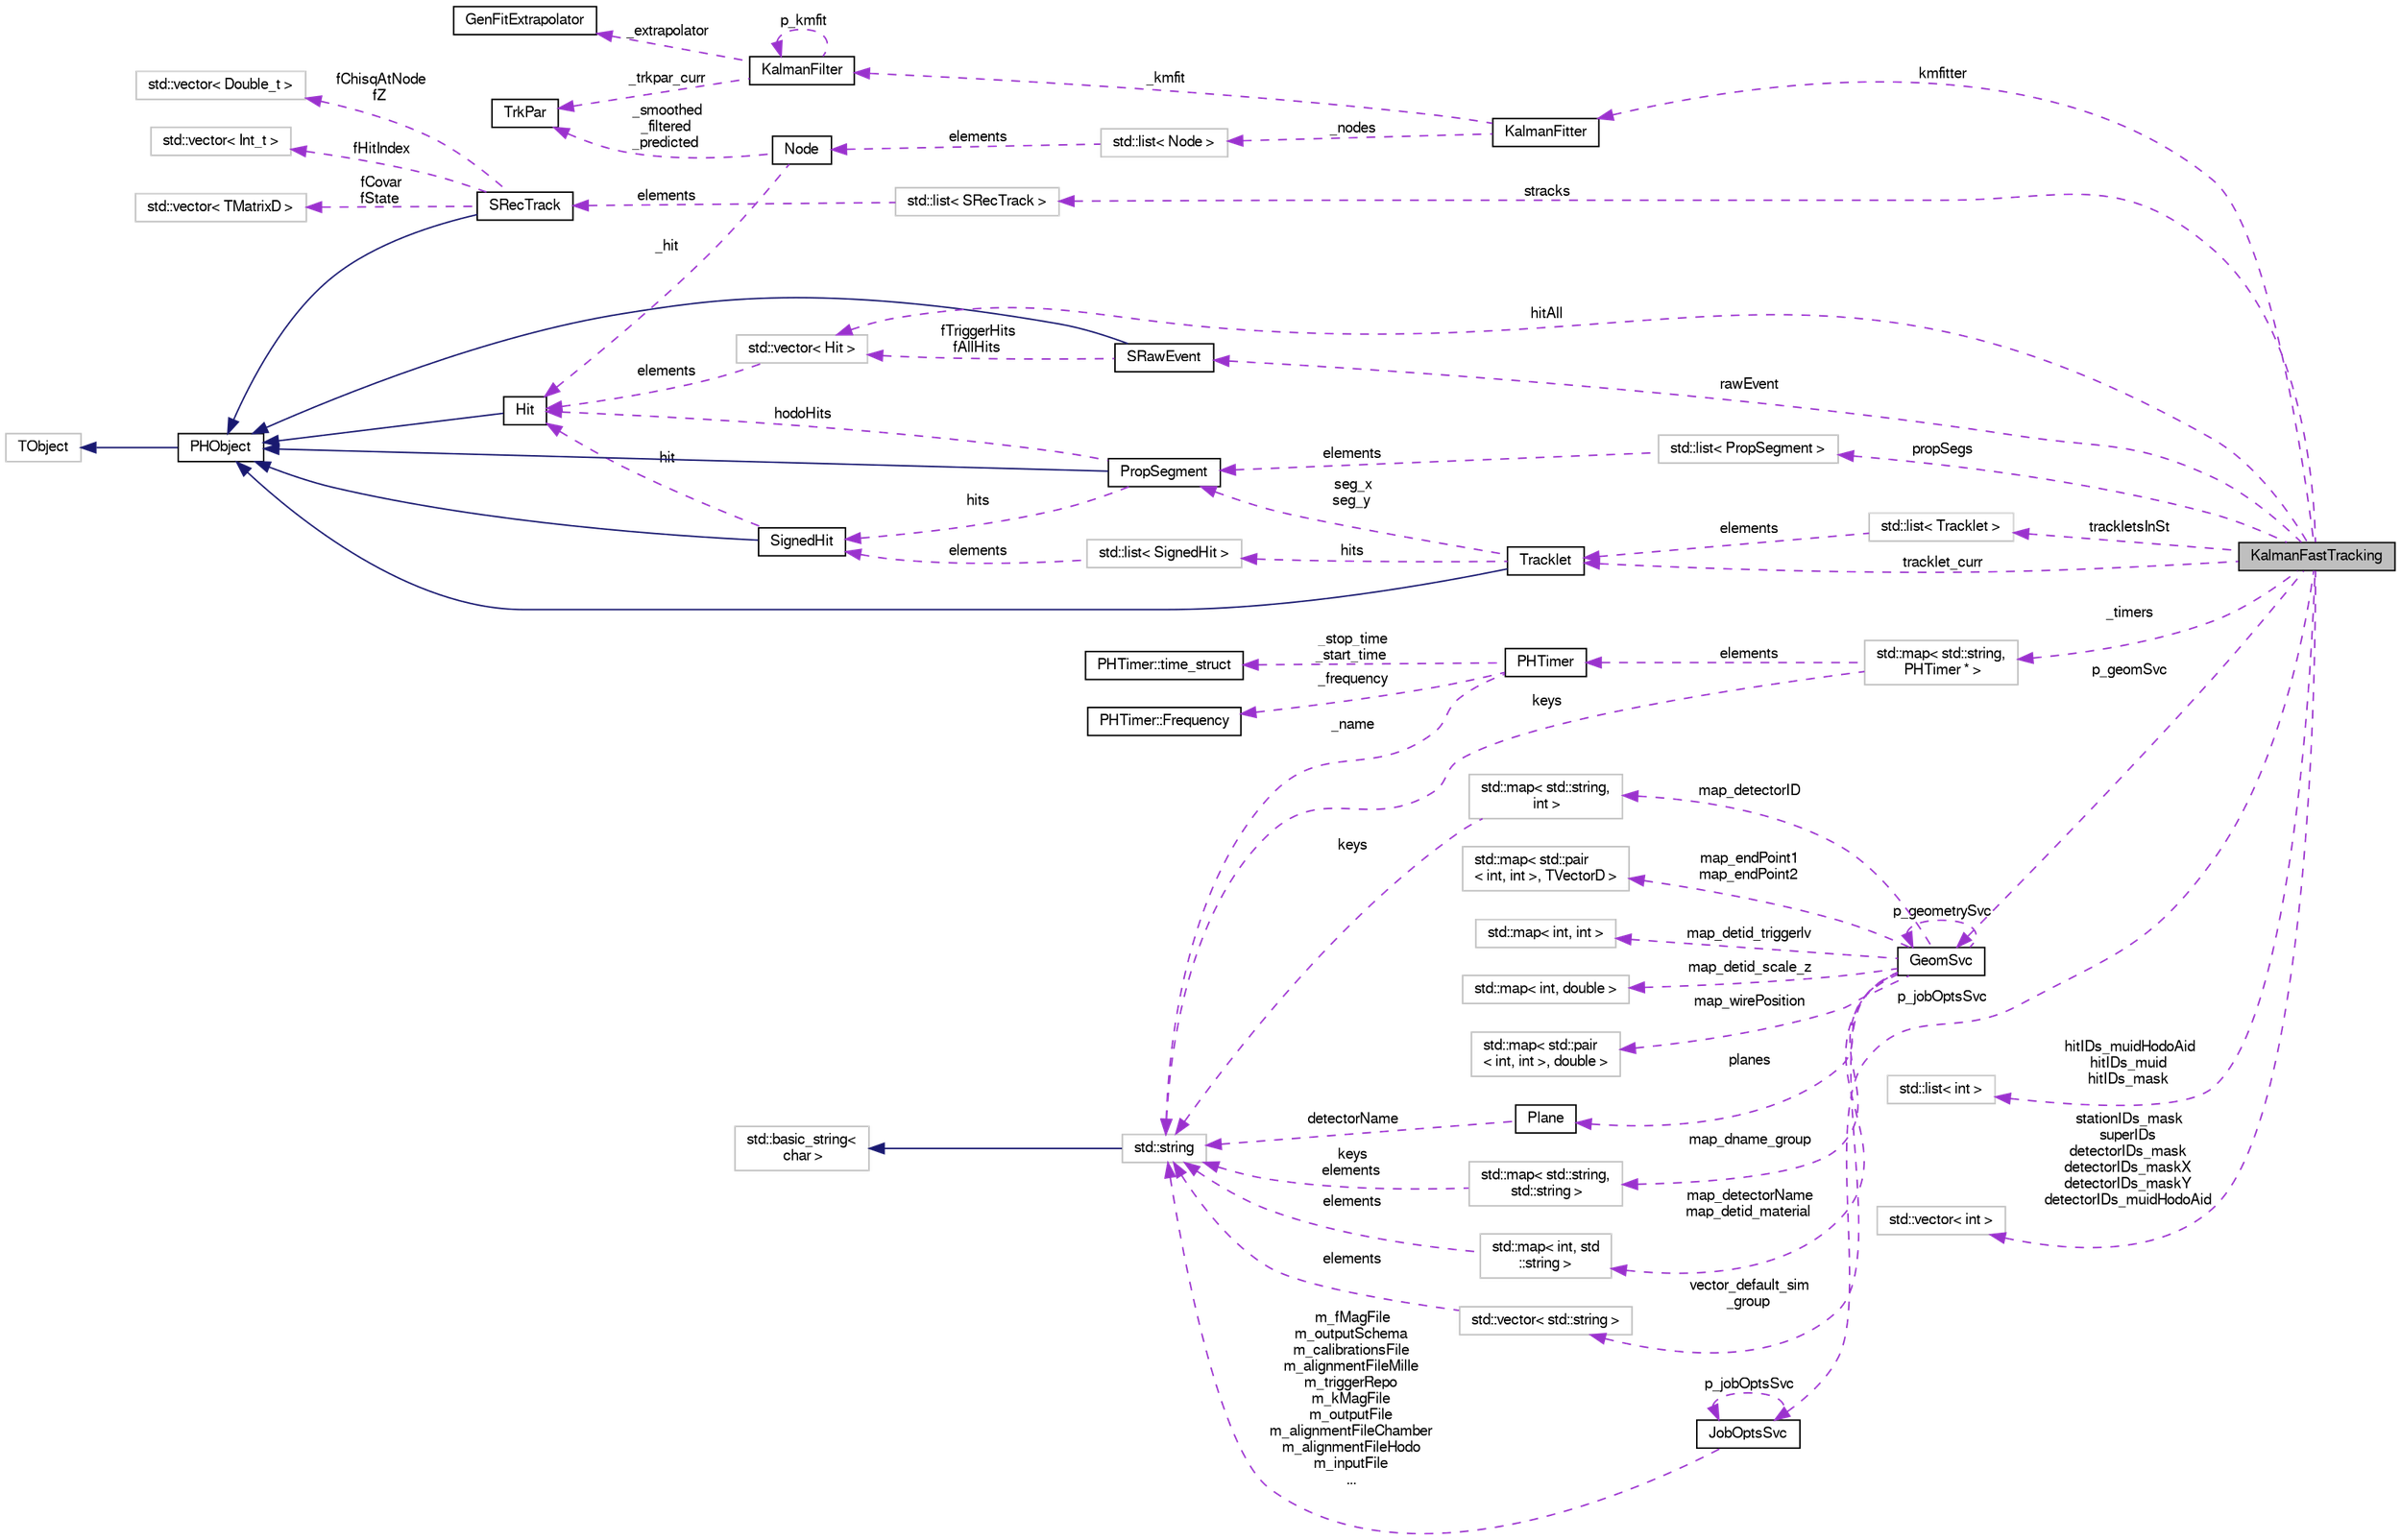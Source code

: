 digraph "KalmanFastTracking"
{
  bgcolor="transparent";
  edge [fontname="FreeSans",fontsize="10",labelfontname="FreeSans",labelfontsize="10"];
  node [fontname="FreeSans",fontsize="10",shape=record];
  rankdir="LR";
  Node1 [label="KalmanFastTracking",height=0.2,width=0.4,color="black", fillcolor="grey75", style="filled" fontcolor="black"];
  Node2 -> Node1 [dir="back",color="darkorchid3",fontsize="10",style="dashed",label=" kmfitter" ,fontname="FreeSans"];
  Node2 [label="KalmanFitter",height=0.2,width=0.4,color="black",URL="$d3/dc9/classKalmanFitter.html"];
  Node3 -> Node2 [dir="back",color="darkorchid3",fontsize="10",style="dashed",label=" _nodes" ,fontname="FreeSans"];
  Node3 [label="std::list\< Node \>",height=0.2,width=0.4,color="grey75"];
  Node4 -> Node3 [dir="back",color="darkorchid3",fontsize="10",style="dashed",label=" elements" ,fontname="FreeSans"];
  Node4 [label="Node",height=0.2,width=0.4,color="black",URL="$df/dd0/classNode.html"];
  Node5 -> Node4 [dir="back",color="darkorchid3",fontsize="10",style="dashed",label=" _smoothed\n_filtered\n_predicted" ,fontname="FreeSans"];
  Node5 [label="TrkPar",height=0.2,width=0.4,color="black",URL="$d2/d70/classTrkPar.html"];
  Node6 -> Node4 [dir="back",color="darkorchid3",fontsize="10",style="dashed",label=" _hit" ,fontname="FreeSans"];
  Node6 [label="Hit",height=0.2,width=0.4,color="black",URL="$d0/d88/classHit.html",tooltip="Definition of hit structure. "];
  Node7 -> Node6 [dir="back",color="midnightblue",fontsize="10",style="solid",fontname="FreeSans"];
  Node7 [label="PHObject",height=0.2,width=0.4,color="black",URL="$d9/d24/classPHObject.html"];
  Node8 -> Node7 [dir="back",color="midnightblue",fontsize="10",style="solid",fontname="FreeSans"];
  Node8 [label="TObject",height=0.2,width=0.4,color="grey75"];
  Node9 -> Node2 [dir="back",color="darkorchid3",fontsize="10",style="dashed",label=" _kmfit" ,fontname="FreeSans"];
  Node9 [label="KalmanFilter",height=0.2,width=0.4,color="black",URL="$d6/d2a/classKalmanFilter.html"];
  Node5 -> Node9 [dir="back",color="darkorchid3",fontsize="10",style="dashed",label=" _trkpar_curr" ,fontname="FreeSans"];
  Node9 -> Node9 [dir="back",color="darkorchid3",fontsize="10",style="dashed",label=" p_kmfit" ,fontname="FreeSans"];
  Node10 -> Node9 [dir="back",color="darkorchid3",fontsize="10",style="dashed",label=" _extrapolator" ,fontname="FreeSans"];
  Node10 [label="GenFitExtrapolator",height=0.2,width=0.4,color="black",URL="$d1/d3d/classGenFitExtrapolator.html"];
  Node11 -> Node1 [dir="back",color="darkorchid3",fontsize="10",style="dashed",label=" stracks" ,fontname="FreeSans"];
  Node11 [label="std::list\< SRecTrack \>",height=0.2,width=0.4,color="grey75"];
  Node12 -> Node11 [dir="back",color="darkorchid3",fontsize="10",style="dashed",label=" elements" ,fontname="FreeSans"];
  Node12 [label="SRecTrack",height=0.2,width=0.4,color="black",URL="$d6/db1/classSRecTrack.html"];
  Node7 -> Node12 [dir="back",color="midnightblue",fontsize="10",style="solid",fontname="FreeSans"];
  Node13 -> Node12 [dir="back",color="darkorchid3",fontsize="10",style="dashed",label=" fChisqAtNode\nfZ" ,fontname="FreeSans"];
  Node13 [label="std::vector\< Double_t \>",height=0.2,width=0.4,color="grey75"];
  Node14 -> Node12 [dir="back",color="darkorchid3",fontsize="10",style="dashed",label=" fHitIndex" ,fontname="FreeSans"];
  Node14 [label="std::vector\< Int_t \>",height=0.2,width=0.4,color="grey75"];
  Node15 -> Node12 [dir="back",color="darkorchid3",fontsize="10",style="dashed",label=" fCovar\nfState" ,fontname="FreeSans"];
  Node15 [label="std::vector\< TMatrixD \>",height=0.2,width=0.4,color="grey75"];
  Node16 -> Node1 [dir="back",color="darkorchid3",fontsize="10",style="dashed",label=" propSegs" ,fontname="FreeSans"];
  Node16 [label="std::list\< PropSegment \>",height=0.2,width=0.4,color="grey75"];
  Node17 -> Node16 [dir="back",color="darkorchid3",fontsize="10",style="dashed",label=" elements" ,fontname="FreeSans"];
  Node17 [label="PropSegment",height=0.2,width=0.4,color="black",URL="$d0/d1e/classPropSegment.html"];
  Node7 -> Node17 [dir="back",color="midnightblue",fontsize="10",style="solid",fontname="FreeSans"];
  Node18 -> Node17 [dir="back",color="darkorchid3",fontsize="10",style="dashed",label=" hits" ,fontname="FreeSans"];
  Node18 [label="SignedHit",height=0.2,width=0.4,color="black",URL="$de/d45/classSignedHit.html"];
  Node7 -> Node18 [dir="back",color="midnightblue",fontsize="10",style="solid",fontname="FreeSans"];
  Node6 -> Node18 [dir="back",color="darkorchid3",fontsize="10",style="dashed",label=" hit" ,fontname="FreeSans"];
  Node6 -> Node17 [dir="back",color="darkorchid3",fontsize="10",style="dashed",label=" hodoHits" ,fontname="FreeSans"];
  Node19 -> Node1 [dir="back",color="darkorchid3",fontsize="10",style="dashed",label=" _timers" ,fontname="FreeSans"];
  Node19 [label="std::map\< std::string,\l PHTimer * \>",height=0.2,width=0.4,color="grey75"];
  Node20 -> Node19 [dir="back",color="darkorchid3",fontsize="10",style="dashed",label=" keys" ,fontname="FreeSans"];
  Node20 [label="std::string",height=0.2,width=0.4,color="grey75",tooltip="STL class. "];
  Node21 -> Node20 [dir="back",color="midnightblue",fontsize="10",style="solid",fontname="FreeSans"];
  Node21 [label="std::basic_string\<\l char \>",height=0.2,width=0.4,color="grey75",tooltip="STL class. "];
  Node22 -> Node19 [dir="back",color="darkorchid3",fontsize="10",style="dashed",label=" elements" ,fontname="FreeSans"];
  Node22 [label="PHTimer",height=0.2,width=0.4,color="black",URL="$d0/d5e/classPHTimer.html",tooltip="high precision timer "];
  Node23 -> Node22 [dir="back",color="darkorchid3",fontsize="10",style="dashed",label=" _stop_time\n_start_time" ,fontname="FreeSans"];
  Node23 [label="PHTimer::time_struct",height=0.2,width=0.4,color="black",URL="$dc/d23/structPHTimer_1_1time__struct.html",tooltip="used to store high precision time using two integers "];
  Node24 -> Node22 [dir="back",color="darkorchid3",fontsize="10",style="dashed",label=" _frequency" ,fontname="FreeSans"];
  Node24 [label="PHTimer::Frequency",height=0.2,width=0.4,color="black",URL="$d2/db1/classPHTimer_1_1Frequency.html",tooltip="internal frequency read from cpu information file "];
  Node20 -> Node22 [dir="back",color="darkorchid3",fontsize="10",style="dashed",label=" _name" ,fontname="FreeSans"];
  Node25 -> Node1 [dir="back",color="darkorchid3",fontsize="10",style="dashed",label=" hitIDs_muidHodoAid\nhitIDs_muid\nhitIDs_mask" ,fontname="FreeSans"];
  Node25 [label="std::list\< int \>",height=0.2,width=0.4,color="grey75"];
  Node26 -> Node1 [dir="back",color="darkorchid3",fontsize="10",style="dashed",label=" p_geomSvc" ,fontname="FreeSans"];
  Node26 [label="GeomSvc",height=0.2,width=0.4,color="black",URL="$d0/da0/classGeomSvc.html"];
  Node27 -> Node26 [dir="back",color="darkorchid3",fontsize="10",style="dashed",label=" map_detectorID" ,fontname="FreeSans"];
  Node27 [label="std::map\< std::string,\l int \>",height=0.2,width=0.4,color="grey75"];
  Node20 -> Node27 [dir="back",color="darkorchid3",fontsize="10",style="dashed",label=" keys" ,fontname="FreeSans"];
  Node28 -> Node26 [dir="back",color="darkorchid3",fontsize="10",style="dashed",label=" map_endPoint1\nmap_endPoint2" ,fontname="FreeSans"];
  Node28 [label="std::map\< std::pair\l\< int, int \>, TVectorD \>",height=0.2,width=0.4,color="grey75"];
  Node29 -> Node26 [dir="back",color="darkorchid3",fontsize="10",style="dashed",label=" map_detid_triggerlv" ,fontname="FreeSans"];
  Node29 [label="std::map\< int, int \>",height=0.2,width=0.4,color="grey75"];
  Node30 -> Node26 [dir="back",color="darkorchid3",fontsize="10",style="dashed",label=" map_detid_scale_z" ,fontname="FreeSans"];
  Node30 [label="std::map\< int, double \>",height=0.2,width=0.4,color="grey75"];
  Node31 -> Node26 [dir="back",color="darkorchid3",fontsize="10",style="dashed",label=" planes" ,fontname="FreeSans"];
  Node31 [label="Plane",height=0.2,width=0.4,color="black",URL="$dc/d90/classPlane.html"];
  Node20 -> Node31 [dir="back",color="darkorchid3",fontsize="10",style="dashed",label=" detectorName" ,fontname="FreeSans"];
  Node26 -> Node26 [dir="back",color="darkorchid3",fontsize="10",style="dashed",label=" p_geometrySvc" ,fontname="FreeSans"];
  Node32 -> Node26 [dir="back",color="darkorchid3",fontsize="10",style="dashed",label=" map_dname_group" ,fontname="FreeSans"];
  Node32 [label="std::map\< std::string,\l std::string \>",height=0.2,width=0.4,color="grey75"];
  Node20 -> Node32 [dir="back",color="darkorchid3",fontsize="10",style="dashed",label=" keys\nelements" ,fontname="FreeSans"];
  Node33 -> Node26 [dir="back",color="darkorchid3",fontsize="10",style="dashed",label=" map_wirePosition" ,fontname="FreeSans"];
  Node33 [label="std::map\< std::pair\l\< int, int \>, double \>",height=0.2,width=0.4,color="grey75"];
  Node34 -> Node26 [dir="back",color="darkorchid3",fontsize="10",style="dashed",label=" map_detectorName\nmap_detid_material" ,fontname="FreeSans"];
  Node34 [label="std::map\< int, std\l::string \>",height=0.2,width=0.4,color="grey75"];
  Node20 -> Node34 [dir="back",color="darkorchid3",fontsize="10",style="dashed",label=" elements" ,fontname="FreeSans"];
  Node35 -> Node26 [dir="back",color="darkorchid3",fontsize="10",style="dashed",label=" vector_default_sim\l_group" ,fontname="FreeSans"];
  Node35 [label="std::vector\< std::string \>",height=0.2,width=0.4,color="grey75"];
  Node20 -> Node35 [dir="back",color="darkorchid3",fontsize="10",style="dashed",label=" elements" ,fontname="FreeSans"];
  Node36 -> Node1 [dir="back",color="darkorchid3",fontsize="10",style="dashed",label=" p_jobOptsSvc" ,fontname="FreeSans"];
  Node36 [label="JobOptsSvc",height=0.2,width=0.4,color="black",URL="$d8/d62/classJobOptsSvc.html",tooltip="Read a job options file and apply choices at runtime. "];
  Node20 -> Node36 [dir="back",color="darkorchid3",fontsize="10",style="dashed",label=" m_fMagFile\nm_outputSchema\nm_calibrationsFile\nm_alignmentFileMille\nm_triggerRepo\nm_kMagFile\nm_outputFile\nm_alignmentFileChamber\nm_alignmentFileHodo\nm_inputFile\n..." ,fontname="FreeSans"];
  Node36 -> Node36 [dir="back",color="darkorchid3",fontsize="10",style="dashed",label=" p_jobOptsSvc" ,fontname="FreeSans"];
  Node37 -> Node1 [dir="back",color="darkorchid3",fontsize="10",style="dashed",label=" stationIDs_mask\nsuperIDs\ndetectorIDs_mask\ndetectorIDs_maskX\ndetectorIDs_maskY\ndetectorIDs_muidHodoAid" ,fontname="FreeSans"];
  Node37 [label="std::vector\< int \>",height=0.2,width=0.4,color="grey75"];
  Node38 -> Node1 [dir="back",color="darkorchid3",fontsize="10",style="dashed",label=" trackletsInSt" ,fontname="FreeSans"];
  Node38 [label="std::list\< Tracklet \>",height=0.2,width=0.4,color="grey75"];
  Node39 -> Node38 [dir="back",color="darkorchid3",fontsize="10",style="dashed",label=" elements" ,fontname="FreeSans"];
  Node39 [label="Tracklet",height=0.2,width=0.4,color="black",URL="$d2/d26/classTracklet.html"];
  Node7 -> Node39 [dir="back",color="midnightblue",fontsize="10",style="solid",fontname="FreeSans"];
  Node40 -> Node39 [dir="back",color="darkorchid3",fontsize="10",style="dashed",label=" hits" ,fontname="FreeSans"];
  Node40 [label="std::list\< SignedHit \>",height=0.2,width=0.4,color="grey75"];
  Node18 -> Node40 [dir="back",color="darkorchid3",fontsize="10",style="dashed",label=" elements" ,fontname="FreeSans"];
  Node17 -> Node39 [dir="back",color="darkorchid3",fontsize="10",style="dashed",label=" seg_x\nseg_y" ,fontname="FreeSans"];
  Node41 -> Node1 [dir="back",color="darkorchid3",fontsize="10",style="dashed",label=" hitAll" ,fontname="FreeSans"];
  Node41 [label="std::vector\< Hit \>",height=0.2,width=0.4,color="grey75"];
  Node6 -> Node41 [dir="back",color="darkorchid3",fontsize="10",style="dashed",label=" elements" ,fontname="FreeSans"];
  Node42 -> Node1 [dir="back",color="darkorchid3",fontsize="10",style="dashed",label=" rawEvent" ,fontname="FreeSans"];
  Node42 [label="SRawEvent",height=0.2,width=0.4,color="black",URL="$d5/d83/classSRawEvent.html"];
  Node7 -> Node42 [dir="back",color="midnightblue",fontsize="10",style="solid",fontname="FreeSans"];
  Node41 -> Node42 [dir="back",color="darkorchid3",fontsize="10",style="dashed",label=" fTriggerHits\nfAllHits" ,fontname="FreeSans"];
  Node39 -> Node1 [dir="back",color="darkorchid3",fontsize="10",style="dashed",label=" tracklet_curr" ,fontname="FreeSans"];
}

